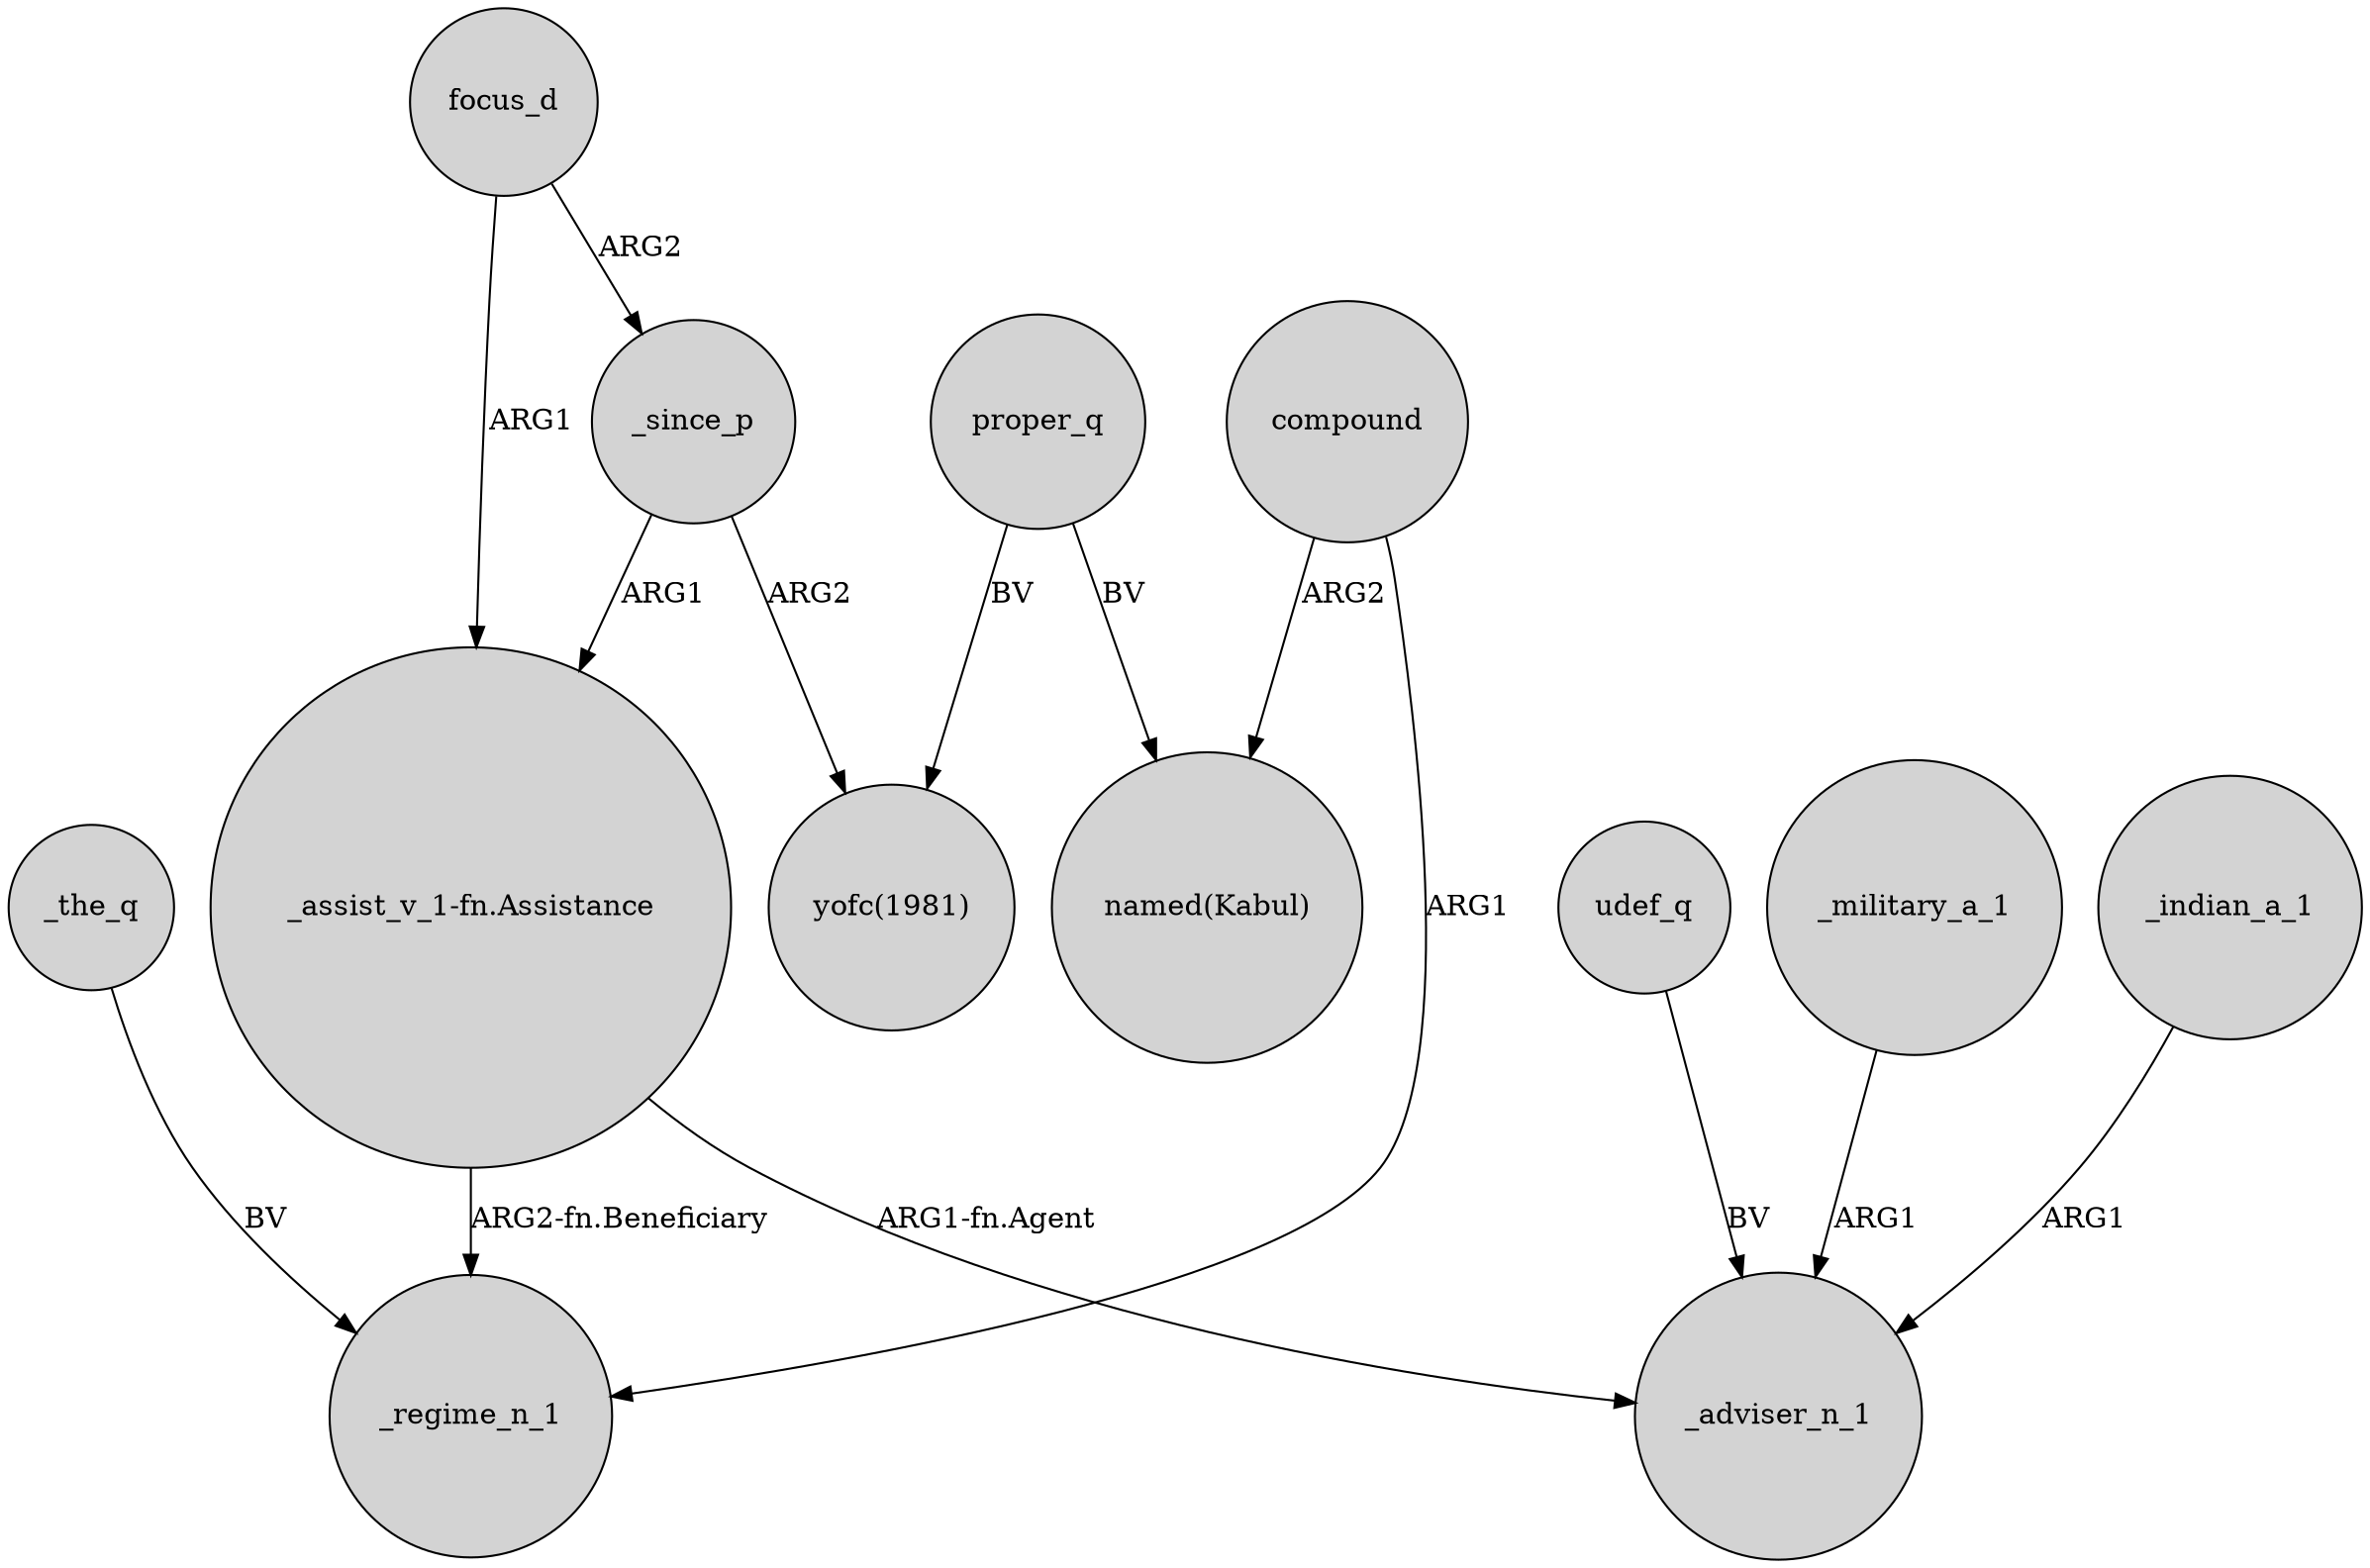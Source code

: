 digraph {
	node [shape=circle style=filled]
	_since_p -> "_assist_v_1-fn.Assistance" [label=ARG1]
	focus_d -> _since_p [label=ARG2]
	proper_q -> "yofc(1981)" [label=BV]
	_the_q -> _regime_n_1 [label=BV]
	_indian_a_1 -> _adviser_n_1 [label=ARG1]
	"_assist_v_1-fn.Assistance" -> _adviser_n_1 [label="ARG1-fn.Agent"]
	compound -> _regime_n_1 [label=ARG1]
	focus_d -> "_assist_v_1-fn.Assistance" [label=ARG1]
	udef_q -> _adviser_n_1 [label=BV]
	"_assist_v_1-fn.Assistance" -> _regime_n_1 [label="ARG2-fn.Beneficiary"]
	compound -> "named(Kabul)" [label=ARG2]
	proper_q -> "named(Kabul)" [label=BV]
	_since_p -> "yofc(1981)" [label=ARG2]
	_military_a_1 -> _adviser_n_1 [label=ARG1]
}
